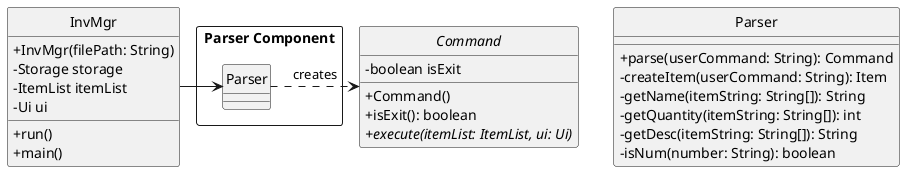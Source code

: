 @startuml

hide circle
skinparam classAttributeIconSize 0

package "Parser Component" <<Rectangle>> {
    class Parser
}

Command <.left. Parser: creates
Parser <-left- InvMgr

class InvMgr {
+ InvMgr(filePath: String)
- Storage storage
- ItemList itemList
- Ui ui
__
+run()
+main()
}

class Parser {
__
+ parse(userCommand: String): Command
- createItem(userCommand: String): Item
- getName(itemString: String[]): String
- getQuantity(itemString: String[]): int
- getDesc(itemString: String[]): String
- isNum(number: String): boolean
}

abstract class Command {
- boolean isExit
__
+ Command()
+ isExit(): boolean
+ {abstract} execute(itemList: ItemList, ui: Ui)
}

@enduml